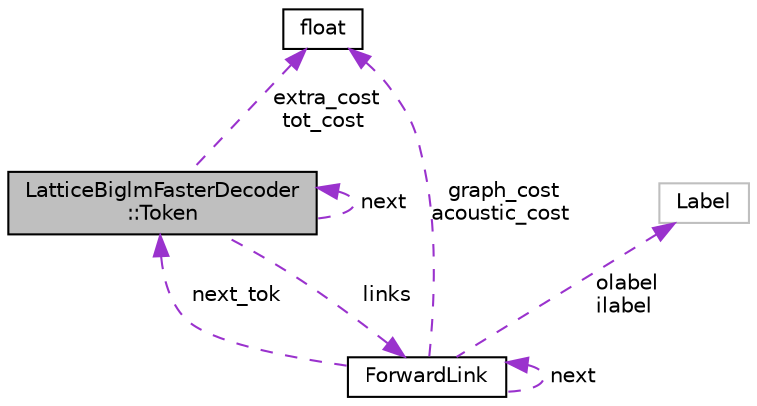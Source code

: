 digraph "LatticeBiglmFasterDecoder::Token"
{
  edge [fontname="Helvetica",fontsize="10",labelfontname="Helvetica",labelfontsize="10"];
  node [fontname="Helvetica",fontsize="10",shape=record];
  Node1 [label="LatticeBiglmFasterDecoder\l::Token",height=0.2,width=0.4,color="black", fillcolor="grey75", style="filled", fontcolor="black"];
  Node1 -> Node1 [dir="back",color="darkorchid3",fontsize="10",style="dashed",label=" next" ,fontname="Helvetica"];
  Node2 -> Node1 [dir="back",color="darkorchid3",fontsize="10",style="dashed",label=" extra_cost\ntot_cost" ,fontname="Helvetica"];
  Node2 [label="float",height=0.2,width=0.4,color="black", fillcolor="white", style="filled",URL="$classfloat.html"];
  Node3 -> Node1 [dir="back",color="darkorchid3",fontsize="10",style="dashed",label=" links" ,fontname="Helvetica"];
  Node3 [label="ForwardLink",height=0.2,width=0.4,color="black", fillcolor="white", style="filled",URL="$structkaldi_1_1LatticeBiglmFasterDecoder_1_1ForwardLink.html"];
  Node2 -> Node3 [dir="back",color="darkorchid3",fontsize="10",style="dashed",label=" graph_cost\nacoustic_cost" ,fontname="Helvetica"];
  Node4 -> Node3 [dir="back",color="darkorchid3",fontsize="10",style="dashed",label=" olabel\nilabel" ,fontname="Helvetica"];
  Node4 [label="Label",height=0.2,width=0.4,color="grey75", fillcolor="white", style="filled"];
  Node1 -> Node3 [dir="back",color="darkorchid3",fontsize="10",style="dashed",label=" next_tok" ,fontname="Helvetica"];
  Node3 -> Node3 [dir="back",color="darkorchid3",fontsize="10",style="dashed",label=" next" ,fontname="Helvetica"];
}

